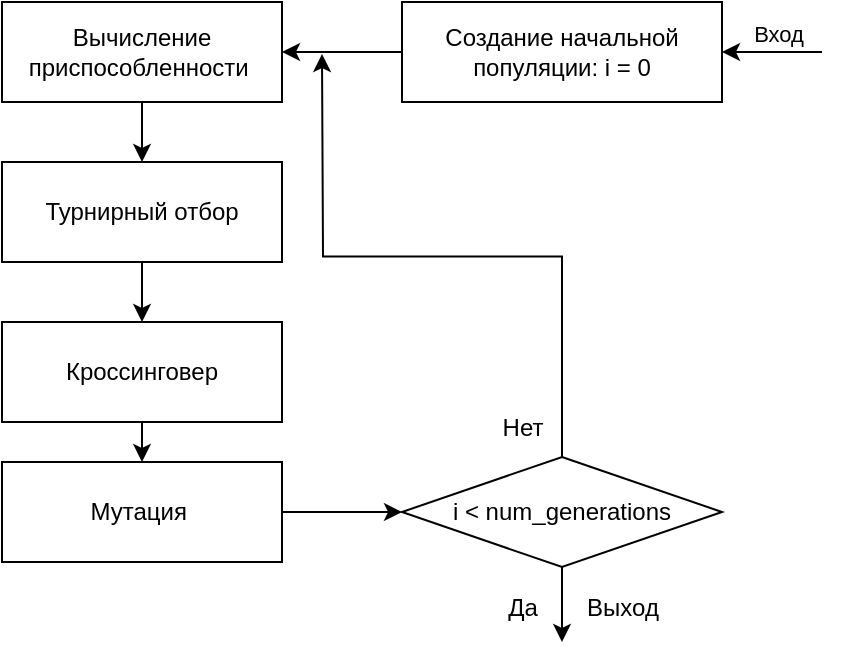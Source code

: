 <mxfile version="27.0.8">
  <diagram name="Страница — 1" id="lvqNyC6orvBcj1a7WuMk">
    <mxGraphModel dx="1042" dy="570" grid="1" gridSize="10" guides="1" tooltips="1" connect="1" arrows="1" fold="1" page="1" pageScale="1" pageWidth="827" pageHeight="1169" math="0" shadow="0">
      <root>
        <mxCell id="0" />
        <mxCell id="1" parent="0" />
        <mxCell id="J7HD5euf9rmGzoFkvlj1-8" value="" style="edgeStyle=orthogonalEdgeStyle;rounded=0;orthogonalLoop=1;jettySize=auto;html=1;" edge="1" parent="1" source="J7HD5euf9rmGzoFkvlj1-1" target="J7HD5euf9rmGzoFkvlj1-2">
          <mxGeometry relative="1" as="geometry" />
        </mxCell>
        <mxCell id="J7HD5euf9rmGzoFkvlj1-1" value="Создание начальной популяции: i = 0" style="rounded=0;whiteSpace=wrap;html=1;" vertex="1" parent="1">
          <mxGeometry x="400" y="80" width="160" height="50" as="geometry" />
        </mxCell>
        <mxCell id="J7HD5euf9rmGzoFkvlj1-11" style="edgeStyle=orthogonalEdgeStyle;rounded=0;orthogonalLoop=1;jettySize=auto;html=1;exitX=0.5;exitY=1;exitDx=0;exitDy=0;entryX=0.5;entryY=0;entryDx=0;entryDy=0;" edge="1" parent="1" source="J7HD5euf9rmGzoFkvlj1-2" target="J7HD5euf9rmGzoFkvlj1-4">
          <mxGeometry relative="1" as="geometry" />
        </mxCell>
        <mxCell id="J7HD5euf9rmGzoFkvlj1-2" value="Вычисление приспособленности&amp;nbsp;" style="rounded=0;whiteSpace=wrap;html=1;" vertex="1" parent="1">
          <mxGeometry x="200" y="80" width="140" height="50" as="geometry" />
        </mxCell>
        <mxCell id="J7HD5euf9rmGzoFkvlj1-13" style="edgeStyle=orthogonalEdgeStyle;rounded=0;orthogonalLoop=1;jettySize=auto;html=1;exitX=0.5;exitY=1;exitDx=0;exitDy=0;entryX=0.5;entryY=0;entryDx=0;entryDy=0;" edge="1" parent="1" source="J7HD5euf9rmGzoFkvlj1-4" target="J7HD5euf9rmGzoFkvlj1-5">
          <mxGeometry relative="1" as="geometry" />
        </mxCell>
        <mxCell id="J7HD5euf9rmGzoFkvlj1-4" value="Турнирный отбор&lt;span style=&quot;color: rgba(0, 0, 0, 0); font-family: monospace; font-size: 0px; text-align: start; text-wrap-mode: nowrap;&quot;&gt;%3CmxGraphModel%3E%3Croot%3E%3CmxCell%20id%3D%220%22%2F%3E%3CmxCell%20id%3D%221%22%20parent%3D%220%22%2F%3E%3CmxCell%20id%3D%222%22%20value%3D%22%D0%92%D1%8B%D1%87%D0%B8%D1%81%D0%BB%D0%B5%D0%BD%D0%B8%D0%B5%20%D0%BF%D1%80%D0%B8%D1%81%D0%BF%D0%BE%D1%81%D0%BE%D0%B1%D0%BB%D0%B5%D0%BD%D0%BD%D0%BE%D1%81%D1%82%D0%B8%26amp%3Bnbsp%3B%22%20style%3D%22rounded%3D0%3BwhiteSpace%3Dwrap%3Bhtml%3D1%3B%22%20vertex%3D%221%22%20parent%3D%221%22%3E%3CmxGeometry%20x%3D%22200%22%20y%3D%2280%22%20width%3D%22140%22%20height%3D%2250%22%20as%3D%22geometry%22%2F%3E%3C%2FmxCell%3E%3C%2Froot%3E%3C%2FmxGraphModel%3E&lt;/span&gt;" style="rounded=0;whiteSpace=wrap;html=1;" vertex="1" parent="1">
          <mxGeometry x="200" y="160" width="140" height="50" as="geometry" />
        </mxCell>
        <mxCell id="J7HD5euf9rmGzoFkvlj1-14" style="edgeStyle=orthogonalEdgeStyle;rounded=0;orthogonalLoop=1;jettySize=auto;html=1;exitX=0.5;exitY=1;exitDx=0;exitDy=0;entryX=0.5;entryY=0;entryDx=0;entryDy=0;" edge="1" parent="1" source="J7HD5euf9rmGzoFkvlj1-5" target="J7HD5euf9rmGzoFkvlj1-6">
          <mxGeometry relative="1" as="geometry" />
        </mxCell>
        <mxCell id="J7HD5euf9rmGzoFkvlj1-5" value="Кроссинговер" style="rounded=0;whiteSpace=wrap;html=1;" vertex="1" parent="1">
          <mxGeometry x="200" y="240" width="140" height="50" as="geometry" />
        </mxCell>
        <mxCell id="J7HD5euf9rmGzoFkvlj1-15" style="edgeStyle=orthogonalEdgeStyle;rounded=0;orthogonalLoop=1;jettySize=auto;html=1;exitX=1;exitY=0.5;exitDx=0;exitDy=0;entryX=0;entryY=0.5;entryDx=0;entryDy=0;" edge="1" parent="1" source="J7HD5euf9rmGzoFkvlj1-6" target="J7HD5euf9rmGzoFkvlj1-7">
          <mxGeometry relative="1" as="geometry" />
        </mxCell>
        <mxCell id="J7HD5euf9rmGzoFkvlj1-6" value="Мутация&amp;nbsp;" style="rounded=0;whiteSpace=wrap;html=1;" vertex="1" parent="1">
          <mxGeometry x="200" y="310" width="140" height="50" as="geometry" />
        </mxCell>
        <mxCell id="J7HD5euf9rmGzoFkvlj1-16" style="edgeStyle=orthogonalEdgeStyle;rounded=0;orthogonalLoop=1;jettySize=auto;html=1;exitX=0.5;exitY=0;exitDx=0;exitDy=0;" edge="1" parent="1" source="J7HD5euf9rmGzoFkvlj1-7">
          <mxGeometry relative="1" as="geometry">
            <mxPoint x="360" y="106" as="targetPoint" />
          </mxGeometry>
        </mxCell>
        <mxCell id="J7HD5euf9rmGzoFkvlj1-20" style="edgeStyle=orthogonalEdgeStyle;rounded=0;orthogonalLoop=1;jettySize=auto;html=1;exitX=0.5;exitY=1;exitDx=0;exitDy=0;" edge="1" parent="1" source="J7HD5euf9rmGzoFkvlj1-7">
          <mxGeometry relative="1" as="geometry">
            <mxPoint x="480" y="400" as="targetPoint" />
          </mxGeometry>
        </mxCell>
        <mxCell id="J7HD5euf9rmGzoFkvlj1-7" value="i &amp;lt; num_generations" style="rhombus;whiteSpace=wrap;html=1;" vertex="1" parent="1">
          <mxGeometry x="400" y="307.5" width="160" height="55" as="geometry" />
        </mxCell>
        <mxCell id="J7HD5euf9rmGzoFkvlj1-17" value="Нет" style="text;html=1;align=center;verticalAlign=middle;resizable=0;points=[];autosize=1;strokeColor=none;fillColor=none;" vertex="1" parent="1">
          <mxGeometry x="440" y="277.5" width="40" height="30" as="geometry" />
        </mxCell>
        <mxCell id="J7HD5euf9rmGzoFkvlj1-18" value="" style="endArrow=classic;html=1;rounded=0;entryX=1;entryY=0.5;entryDx=0;entryDy=0;" edge="1" parent="1" target="J7HD5euf9rmGzoFkvlj1-1">
          <mxGeometry width="50" height="50" relative="1" as="geometry">
            <mxPoint x="610" y="105" as="sourcePoint" />
            <mxPoint x="620" y="90" as="targetPoint" />
          </mxGeometry>
        </mxCell>
        <mxCell id="J7HD5euf9rmGzoFkvlj1-19" value="Вход" style="edgeLabel;html=1;align=center;verticalAlign=middle;resizable=0;points=[];" vertex="1" connectable="0" parent="J7HD5euf9rmGzoFkvlj1-18">
          <mxGeometry x="-0.248" y="-4" relative="1" as="geometry">
            <mxPoint x="-3" y="-5" as="offset" />
          </mxGeometry>
        </mxCell>
        <mxCell id="J7HD5euf9rmGzoFkvlj1-21" value="Да" style="text;html=1;align=center;verticalAlign=middle;resizable=0;points=[];autosize=1;strokeColor=none;fillColor=none;" vertex="1" parent="1">
          <mxGeometry x="440" y="368" width="40" height="30" as="geometry" />
        </mxCell>
        <mxCell id="J7HD5euf9rmGzoFkvlj1-22" value="Выход" style="text;html=1;align=center;verticalAlign=middle;resizable=0;points=[];autosize=1;strokeColor=none;fillColor=none;" vertex="1" parent="1">
          <mxGeometry x="480" y="368" width="60" height="30" as="geometry" />
        </mxCell>
      </root>
    </mxGraphModel>
  </diagram>
</mxfile>
